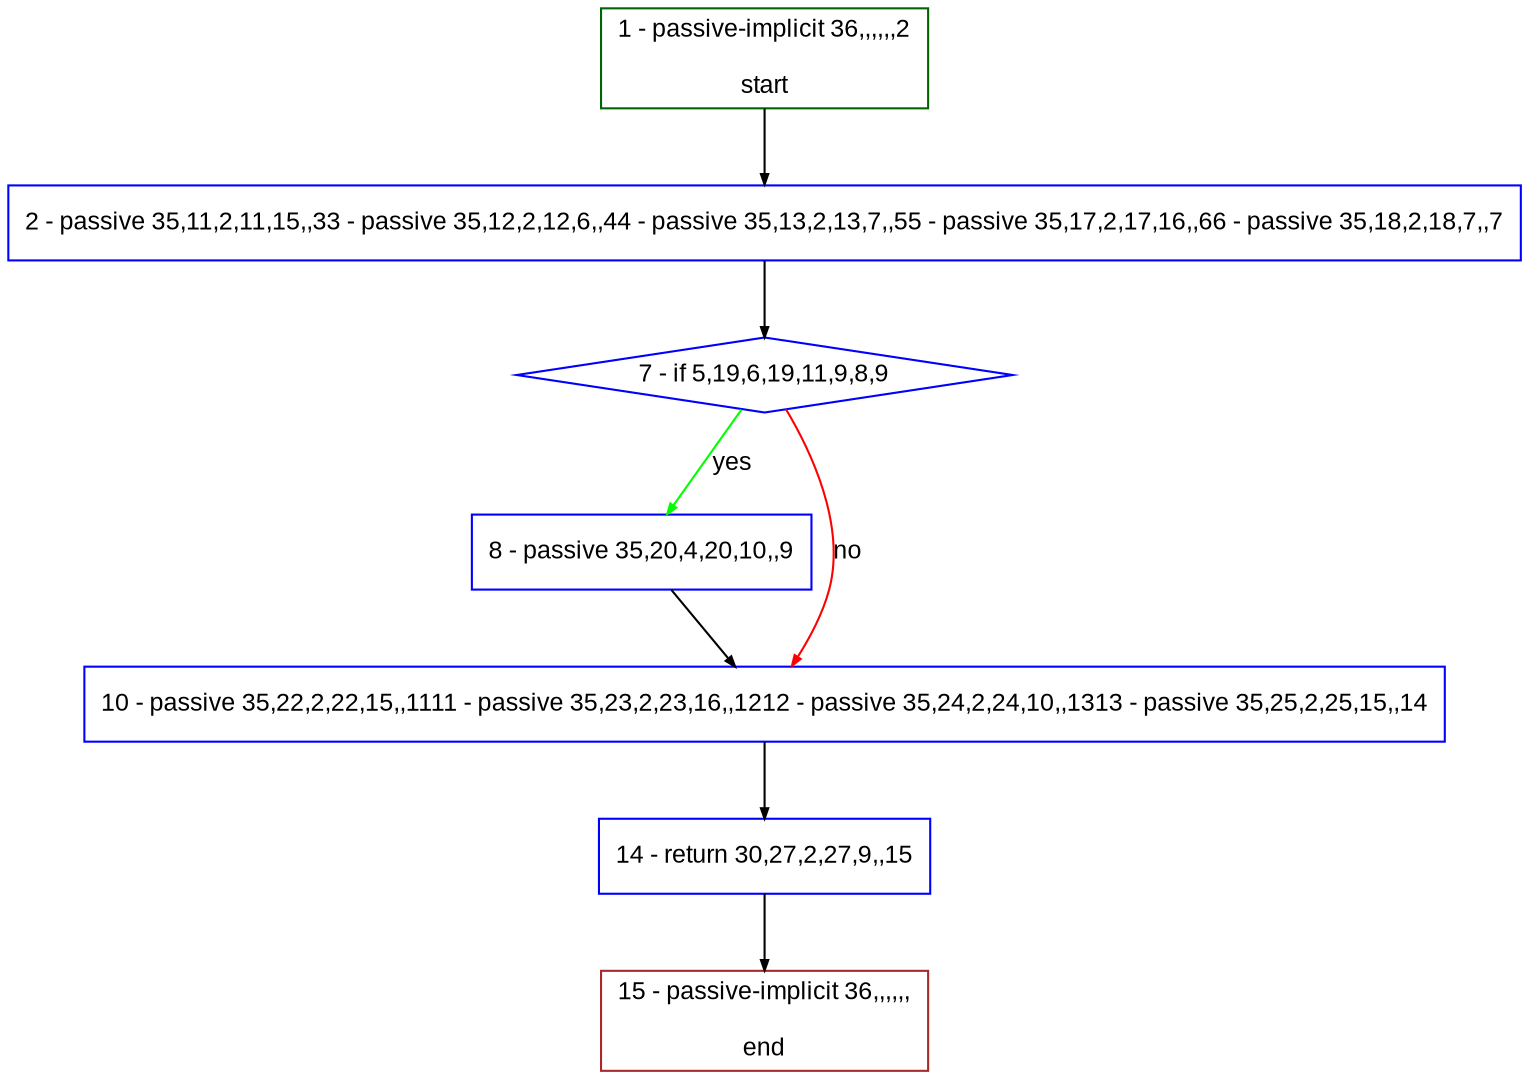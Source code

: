 digraph "" {
  graph [bgcolor="white", fillcolor="#FFFFCC", pack="true", packmode="clust", fontname="Arial", label="", fontsize="12", compound="true", style="rounded,filled"];
  node [node_initialized="no", fillcolor="white", fontname="Arial", label="", color="grey", fontsize="12", fixedsize="false", compound="true", shape="rectangle", style="filled"];
  edge [arrowtail="none", lhead="", fontcolor="black", fontname="Arial", label="", color="black", fontsize="12", arrowhead="normal", arrowsize="0.5", compound="true", ltail="", dir="forward"];
  __N1 [fillcolor="#ffffff", label="2 - passive 35,11,2,11,15,,33 - passive 35,12,2,12,6,,44 - passive 35,13,2,13,7,,55 - passive 35,17,2,17,16,,66 - passive 35,18,2,18,7,,7", color="#0000ff", shape="box", style="filled"];
  __N2 [fillcolor="#ffffff", label="1 - passive-implicit 36,,,,,,2\n\nstart", color="#006400", shape="box", style="filled"];
  __N3 [fillcolor="#ffffff", label="7 - if 5,19,6,19,11,9,8,9", color="#0000ff", shape="diamond", style="filled"];
  __N4 [fillcolor="#ffffff", label="8 - passive 35,20,4,20,10,,9", color="#0000ff", shape="box", style="filled"];
  __N5 [fillcolor="#ffffff", label="10 - passive 35,22,2,22,15,,1111 - passive 35,23,2,23,16,,1212 - passive 35,24,2,24,10,,1313 - passive 35,25,2,25,15,,14", color="#0000ff", shape="box", style="filled"];
  __N6 [fillcolor="#ffffff", label="14 - return 30,27,2,27,9,,15", color="#0000ff", shape="box", style="filled"];
  __N7 [fillcolor="#ffffff", label="15 - passive-implicit 36,,,,,,\n\nend", color="#a52a2a", shape="box", style="filled"];
  __N2 -> __N1 [arrowtail="none", color="#000000", label="", arrowhead="normal", dir="forward"];
  __N1 -> __N3 [arrowtail="none", color="#000000", label="", arrowhead="normal", dir="forward"];
  __N3 -> __N4 [arrowtail="none", color="#00ff00", label="yes", arrowhead="normal", dir="forward"];
  __N3 -> __N5 [arrowtail="none", color="#ff0000", label="no", arrowhead="normal", dir="forward"];
  __N4 -> __N5 [arrowtail="none", color="#000000", label="", arrowhead="normal", dir="forward"];
  __N5 -> __N6 [arrowtail="none", color="#000000", label="", arrowhead="normal", dir="forward"];
  __N6 -> __N7 [arrowtail="none", color="#000000", label="", arrowhead="normal", dir="forward"];
}
